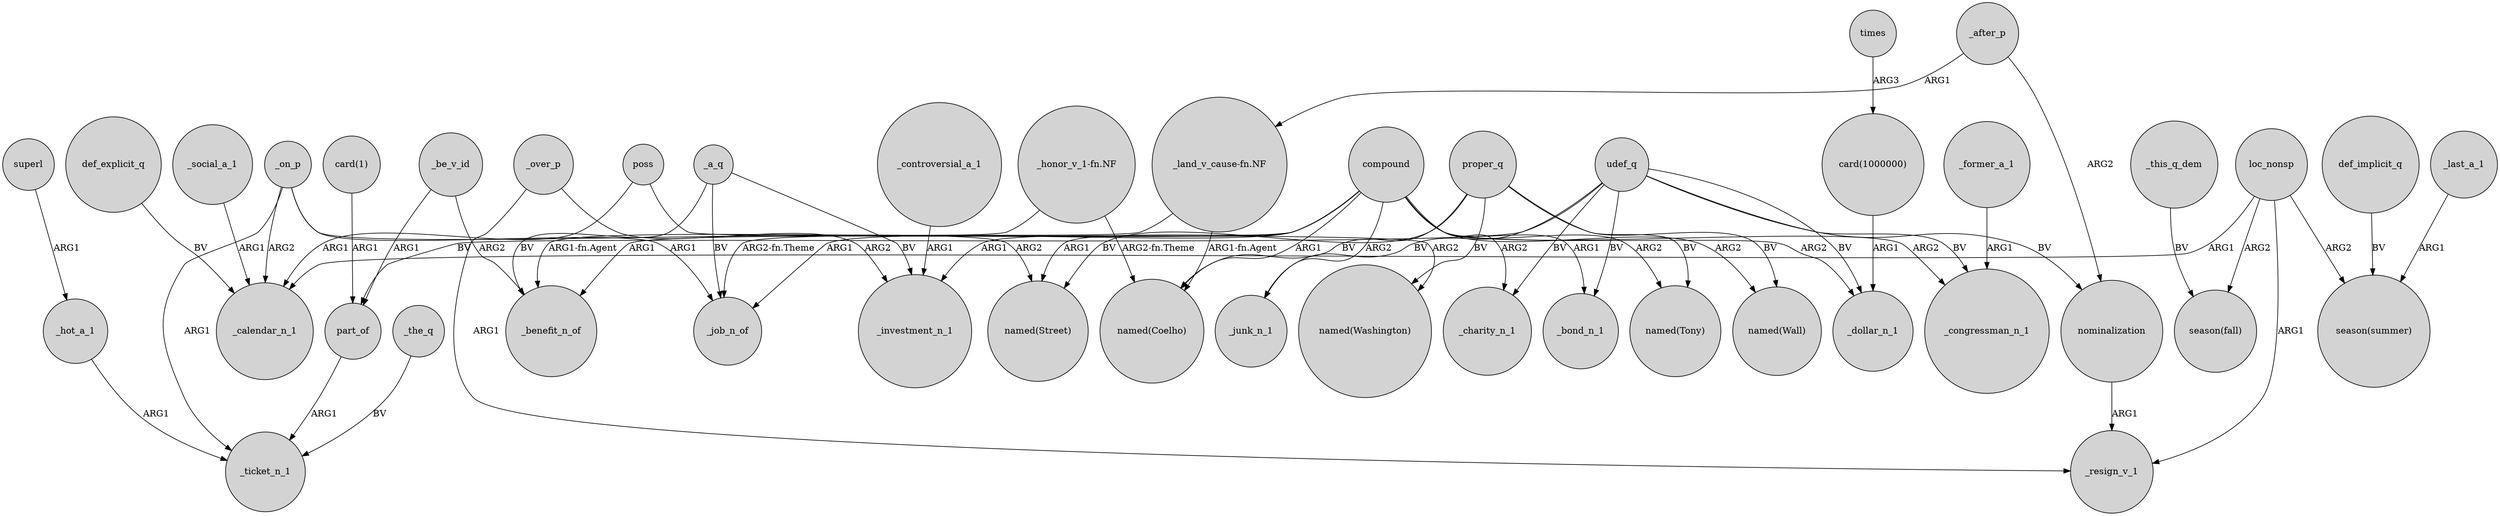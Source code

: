 digraph {
	node [shape=circle style=filled]
	_be_v_id -> part_of [label=ARG1]
	superl -> _hot_a_1 [label=ARG1]
	"_land_v_cause-fn.NF" -> "named(Coelho)" [label="ARG1-fn.Agent"]
	"card(1000000)" -> _dollar_n_1 [label=ARG1]
	_social_a_1 -> _calendar_n_1 [label=ARG1]
	udef_q -> part_of [label=BV]
	"_land_v_cause-fn.NF" -> _job_n_of [label="ARG2-fn.Theme"]
	compound -> "named(Street)" [label=ARG1]
	proper_q -> "named(Wall)" [label=BV]
	part_of -> _ticket_n_1 [label=ARG1]
	_a_q -> _benefit_n_of [label=BV]
	_be_v_id -> _benefit_n_of [label=ARG2]
	_a_q -> _job_n_of [label=BV]
	_hot_a_1 -> _ticket_n_1 [label=ARG1]
	compound -> "named(Coelho)" [label=ARG1]
	compound -> _bond_n_1 [label=ARG1]
	"_honor_v_1-fn.NF" -> "named(Coelho)" [label="ARG2-fn.Theme"]
	_the_q -> _ticket_n_1 [label=BV]
	compound -> _junk_n_1 [label=ARG2]
	compound -> "named(Tony)" [label=ARG2]
	proper_q -> "named(Tony)" [label=BV]
	loc_nonsp -> _resign_v_1 [label=ARG1]
	compound -> _investment_n_1 [label=ARG1]
	proper_q -> "named(Washington)" [label=BV]
	_over_p -> _investment_n_1 [label=ARG2]
	compound -> _charity_n_1 [label=ARG2]
	_former_a_1 -> _congressman_n_1 [label=ARG1]
	loc_nonsp -> _calendar_n_1 [label=ARG1]
	compound -> _job_n_of [label=ARG1]
	proper_q -> "named(Street)" [label=BV]
	udef_q -> _junk_n_1 [label=BV]
	_last_a_1 -> "season(summer)" [label=ARG1]
	_on_p -> _job_n_of [label=ARG1]
	udef_q -> _bond_n_1 [label=BV]
	poss -> "named(Washington)" [label=ARG2]
	compound -> "named(Wall)" [label=ARG2]
	_on_p -> _ticket_n_1 [label=ARG1]
	times -> "card(1000000)" [label=ARG3]
	_controversial_a_1 -> _investment_n_1 [label=ARG1]
	compound -> _congressman_n_1 [label=ARG2]
	_a_q -> _investment_n_1 [label=BV]
	def_implicit_q -> "season(summer)" [label=BV]
	loc_nonsp -> "season(fall)" [label=ARG2]
	proper_q -> "named(Coelho)" [label=BV]
	_on_p -> "named(Street)" [label=ARG2]
	udef_q -> nominalization [label=BV]
	_over_p -> _resign_v_1 [label=ARG1]
	poss -> _calendar_n_1 [label=ARG1]
	compound -> _benefit_n_of [label=ARG1]
	"card(1)" -> part_of [label=ARG1]
	loc_nonsp -> "season(summer)" [label=ARG2]
	udef_q -> _congressman_n_1 [label=BV]
	_after_p -> "_land_v_cause-fn.NF" [label=ARG1]
	_this_q_dem -> "season(fall)" [label=BV]
	_on_p -> _calendar_n_1 [label=ARG2]
	"_honor_v_1-fn.NF" -> _benefit_n_of [label="ARG1-fn.Agent"]
	compound -> _dollar_n_1 [label=ARG2]
	nominalization -> _resign_v_1 [label=ARG1]
	_after_p -> nominalization [label=ARG2]
	udef_q -> _charity_n_1 [label=BV]
	def_explicit_q -> _calendar_n_1 [label=BV]
	udef_q -> _dollar_n_1 [label=BV]
}
